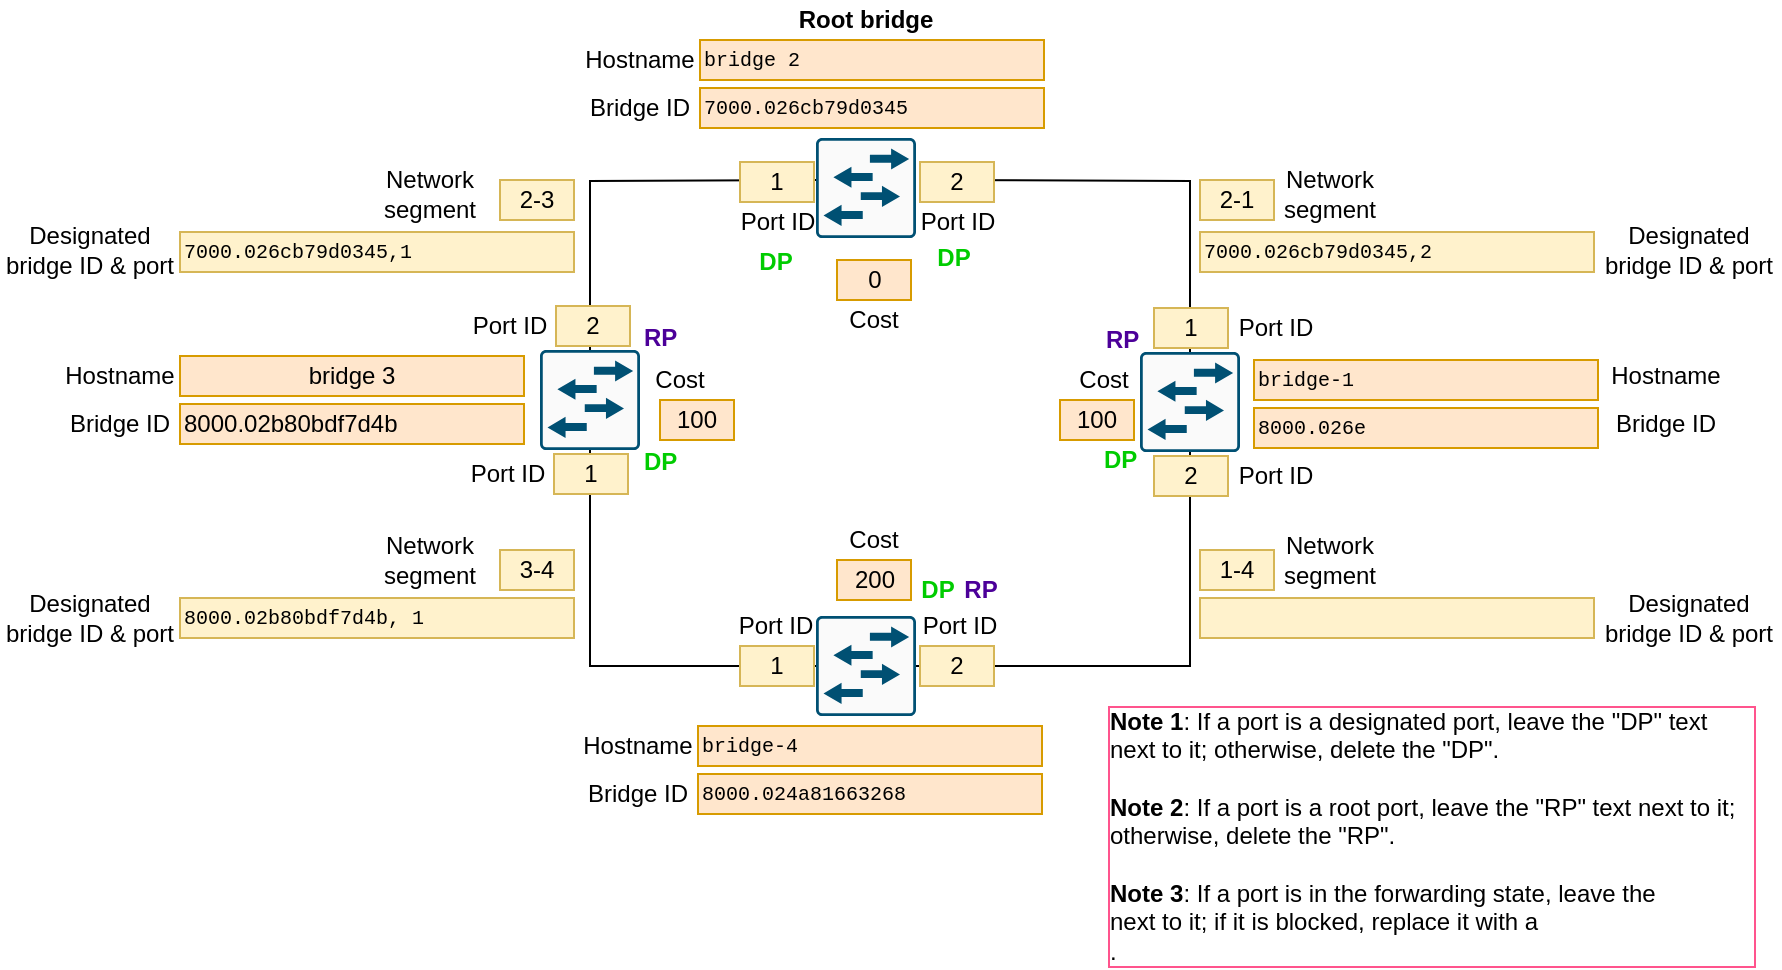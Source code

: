 <mxfile version="20.3.7" type="github">
  <diagram id="_aQSk68fNOLD1SiQQVQj" name="Page-1">
    <mxGraphModel dx="770" dy="573" grid="1" gridSize="10" guides="0" tooltips="1" connect="0" arrows="0" fold="1" page="1" pageScale="1" pageWidth="900" pageHeight="500" math="0" shadow="0">
      <root>
        <mxCell id="0" />
        <mxCell id="1" parent="0" />
        <mxCell id="P1x7vm0chefwzOuEZskG-180" value="&lt;span style=&quot;font-size: 12px&quot;&gt;&lt;b style=&quot;font-size: 12px&quot;&gt;Note 1&lt;/b&gt;: If a port is a designated port, leave the &quot;DP&quot; text next to it; otherwise, delete the &quot;DP&quot;.&lt;br style=&quot;font-size: 12px&quot;&gt;&lt;/span&gt;&lt;br style=&quot;font-size: 12px&quot;&gt;&lt;span style=&quot;font-size: 12px&quot;&gt;&lt;b style=&quot;font-size: 12px&quot;&gt;Note 2&lt;/b&gt;: If a port is a root port, leave the &quot;RP&quot; text next to it; otherwise, delete the &quot;RP&quot;.&lt;br style=&quot;font-size: 12px&quot;&gt;&lt;/span&gt;&lt;br style=&quot;font-size: 12px&quot;&gt;&lt;b style=&quot;font-size: 12px&quot;&gt;Note 3&lt;/b&gt;: If a port is in the forwarding state, leave the&lt;br style=&quot;font-size: 12px&quot;&gt;next to it; if it is blocked, replace it with a&amp;nbsp;&lt;br style=&quot;font-size: 12px&quot;&gt;." style="text;html=1;strokeColor=none;fillColor=none;align=left;verticalAlign=middle;whiteSpace=wrap;rounded=0;fontSize=12;labelBorderColor=#FF548D;spacingTop=2;spacingBottom=2;spacingRight=2;spacingLeft=2;" parent="1" vertex="1">
          <mxGeometry x="558" y="383" width="330" height="90" as="geometry" />
        </mxCell>
        <mxCell id="P1x7vm0chefwzOuEZskG-14" style="edgeStyle=orthogonalEdgeStyle;rounded=0;orthogonalLoop=1;jettySize=auto;html=1;exitX=0;exitY=0.5;exitDx=0;exitDy=0;exitPerimeter=0;entryX=0.5;entryY=0;entryDx=0;entryDy=0;entryPerimeter=0;endArrow=none;endFill=0;" parent="1" target="P1x7vm0chefwzOuEZskG-3" edge="1">
          <mxGeometry relative="1" as="geometry">
            <mxPoint x="418" y="100" as="sourcePoint" />
          </mxGeometry>
        </mxCell>
        <mxCell id="P1x7vm0chefwzOuEZskG-15" style="edgeStyle=orthogonalEdgeStyle;rounded=0;orthogonalLoop=1;jettySize=auto;html=1;exitX=1;exitY=0.5;exitDx=0;exitDy=0;exitPerimeter=0;entryX=0.5;entryY=0;entryDx=0;entryDy=0;entryPerimeter=0;endArrow=none;endFill=0;" parent="1" target="P1x7vm0chefwzOuEZskG-4" edge="1">
          <mxGeometry relative="1" as="geometry">
            <mxPoint x="468" y="100" as="sourcePoint" />
          </mxGeometry>
        </mxCell>
        <mxCell id="P1x7vm0chefwzOuEZskG-2" value="" style="points=[[0.015,0.015,0],[0.985,0.015,0],[0.985,0.985,0],[0.015,0.985,0],[0.25,0,0],[0.5,0,0],[0.75,0,0],[1,0.25,0],[1,0.5,0],[1,0.75,0],[0.75,1,0],[0.5,1,0],[0.25,1,0],[0,0.75,0],[0,0.5,0],[0,0.25,0]];verticalLabelPosition=bottom;html=1;verticalAlign=top;aspect=fixed;align=center;pointerEvents=1;shape=mxgraph.cisco19.rect;prIcon=l2_switch;fillColor=#FAFAFA;strokeColor=#005073;" parent="1" vertex="1">
          <mxGeometry x="416" y="79" width="50" height="50" as="geometry" />
        </mxCell>
        <mxCell id="P1x7vm0chefwzOuEZskG-16" style="edgeStyle=orthogonalEdgeStyle;rounded=0;orthogonalLoop=1;jettySize=auto;html=1;exitX=0.5;exitY=1;exitDx=0;exitDy=0;exitPerimeter=0;entryX=0;entryY=0.5;entryDx=0;entryDy=0;entryPerimeter=0;endArrow=none;endFill=0;" parent="1" source="P1x7vm0chefwzOuEZskG-3" target="P1x7vm0chefwzOuEZskG-5" edge="1">
          <mxGeometry relative="1" as="geometry" />
        </mxCell>
        <mxCell id="P1x7vm0chefwzOuEZskG-3" value="" style="points=[[0.015,0.015,0],[0.985,0.015,0],[0.985,0.985,0],[0.015,0.985,0],[0.25,0,0],[0.5,0,0],[0.75,0,0],[1,0.25,0],[1,0.5,0],[1,0.75,0],[0.75,1,0],[0.5,1,0],[0.25,1,0],[0,0.75,0],[0,0.5,0],[0,0.25,0]];verticalLabelPosition=bottom;html=1;verticalAlign=top;aspect=fixed;align=center;pointerEvents=1;shape=mxgraph.cisco19.rect;prIcon=l2_switch;fillColor=#FAFAFA;strokeColor=#005073;" parent="1" vertex="1">
          <mxGeometry x="278" y="185" width="50" height="50" as="geometry" />
        </mxCell>
        <mxCell id="P1x7vm0chefwzOuEZskG-17" style="edgeStyle=orthogonalEdgeStyle;rounded=0;orthogonalLoop=1;jettySize=auto;html=1;exitX=0.5;exitY=1;exitDx=0;exitDy=0;exitPerimeter=0;entryX=1;entryY=0.5;entryDx=0;entryDy=0;entryPerimeter=0;endArrow=none;endFill=0;" parent="1" source="P1x7vm0chefwzOuEZskG-4" target="P1x7vm0chefwzOuEZskG-5" edge="1">
          <mxGeometry relative="1" as="geometry" />
        </mxCell>
        <mxCell id="P1x7vm0chefwzOuEZskG-4" value="" style="points=[[0.015,0.015,0],[0.985,0.015,0],[0.985,0.985,0],[0.015,0.985,0],[0.25,0,0],[0.5,0,0],[0.75,0,0],[1,0.25,0],[1,0.5,0],[1,0.75,0],[0.75,1,0],[0.5,1,0],[0.25,1,0],[0,0.75,0],[0,0.5,0],[0,0.25,0]];verticalLabelPosition=bottom;html=1;verticalAlign=top;aspect=fixed;align=center;pointerEvents=1;shape=mxgraph.cisco19.rect;prIcon=l2_switch;fillColor=#FAFAFA;strokeColor=#005073;" parent="1" vertex="1">
          <mxGeometry x="578" y="186" width="50" height="50" as="geometry" />
        </mxCell>
        <mxCell id="P1x7vm0chefwzOuEZskG-5" value="" style="points=[[0.015,0.015,0],[0.985,0.015,0],[0.985,0.985,0],[0.015,0.985,0],[0.25,0,0],[0.5,0,0],[0.75,0,0],[1,0.25,0],[1,0.5,0],[1,0.75,0],[0.75,1,0],[0.5,1,0],[0.25,1,0],[0,0.75,0],[0,0.5,0],[0,0.25,0]];verticalLabelPosition=bottom;html=1;verticalAlign=top;aspect=fixed;align=center;pointerEvents=1;shape=mxgraph.cisco19.rect;prIcon=l2_switch;fillColor=#FAFAFA;strokeColor=#005073;" parent="1" vertex="1">
          <mxGeometry x="416" y="318" width="50" height="50" as="geometry" />
        </mxCell>
        <mxCell id="P1x7vm0chefwzOuEZskG-12" value="Root bridge" style="text;html=1;align=center;verticalAlign=middle;whiteSpace=wrap;rounded=0;fontStyle=1;" parent="1" vertex="1">
          <mxGeometry x="381" y="10" width="120" height="20" as="geometry" />
        </mxCell>
        <mxCell id="P1x7vm0chefwzOuEZskG-50" value="Port ID" style="text;html=1;strokeColor=none;fillColor=none;align=center;verticalAlign=middle;whiteSpace=wrap;rounded=0;" parent="1" vertex="1">
          <mxGeometry x="377" y="111" width="40" height="20" as="geometry" />
        </mxCell>
        <mxCell id="P1x7vm0chefwzOuEZskG-51" value="1" style="rounded=0;whiteSpace=wrap;html=1;fillColor=#fff2cc;strokeColor=#d6b656;" parent="1" vertex="1">
          <mxGeometry x="378" y="91" width="37" height="20" as="geometry" />
        </mxCell>
        <mxCell id="P1x7vm0chefwzOuEZskG-54" value="Port ID" style="text;html=1;strokeColor=none;fillColor=none;align=center;verticalAlign=middle;whiteSpace=wrap;rounded=0;" parent="1" vertex="1">
          <mxGeometry x="626" y="164" width="40" height="20" as="geometry" />
        </mxCell>
        <mxCell id="P1x7vm0chefwzOuEZskG-55" value="1" style="rounded=0;whiteSpace=wrap;html=1;fillColor=#fff2cc;strokeColor=#d6b656;" parent="1" vertex="1">
          <mxGeometry x="585" y="164" width="37" height="20" as="geometry" />
        </mxCell>
        <mxCell id="P1x7vm0chefwzOuEZskG-56" value="Port ID" style="text;html=1;strokeColor=none;fillColor=none;align=center;verticalAlign=middle;whiteSpace=wrap;rounded=0;" parent="1" vertex="1">
          <mxGeometry x="626" y="238" width="40" height="20" as="geometry" />
        </mxCell>
        <mxCell id="P1x7vm0chefwzOuEZskG-57" value="2" style="rounded=0;whiteSpace=wrap;html=1;fillColor=#fff2cc;strokeColor=#d6b656;" parent="1" vertex="1">
          <mxGeometry x="585" y="238" width="37" height="20" as="geometry" />
        </mxCell>
        <mxCell id="P1x7vm0chefwzOuEZskG-62" value="Port ID" style="text;html=1;strokeColor=none;fillColor=none;align=center;verticalAlign=middle;whiteSpace=wrap;rounded=0;" parent="1" vertex="1">
          <mxGeometry x="242" y="237" width="40" height="20" as="geometry" />
        </mxCell>
        <mxCell id="P1x7vm0chefwzOuEZskG-63" value="1" style="rounded=0;whiteSpace=wrap;html=1;fillColor=#fff2cc;strokeColor=#d6b656;" parent="1" vertex="1">
          <mxGeometry x="285" y="237" width="37" height="20" as="geometry" />
        </mxCell>
        <mxCell id="P1x7vm0chefwzOuEZskG-64" value="Port ID" style="text;html=1;strokeColor=none;fillColor=none;align=center;verticalAlign=middle;whiteSpace=wrap;rounded=0;" parent="1" vertex="1">
          <mxGeometry x="243" y="163" width="40" height="20" as="geometry" />
        </mxCell>
        <mxCell id="P1x7vm0chefwzOuEZskG-65" value="2" style="rounded=0;whiteSpace=wrap;html=1;fillColor=#fff2cc;strokeColor=#d6b656;" parent="1" vertex="1">
          <mxGeometry x="286" y="163" width="37" height="20" as="geometry" />
        </mxCell>
        <mxCell id="P1x7vm0chefwzOuEZskG-66" value="&lt;font&gt;DP&lt;/font&gt;" style="text;html=1;strokeColor=none;fillColor=none;align=center;verticalAlign=middle;whiteSpace=wrap;rounded=0;labelBackgroundColor=#ffffff;fontColor=#00CC00;fontStyle=1" parent="1" vertex="1">
          <mxGeometry x="386" y="131" width="20" height="20" as="geometry" />
        </mxCell>
        <mxCell id="P1x7vm0chefwzOuEZskG-67" value="Port ID" style="text;html=1;strokeColor=none;fillColor=none;align=center;verticalAlign=middle;whiteSpace=wrap;rounded=0;" parent="1" vertex="1">
          <mxGeometry x="467" y="111" width="40" height="20" as="geometry" />
        </mxCell>
        <mxCell id="P1x7vm0chefwzOuEZskG-68" value="2" style="rounded=0;whiteSpace=wrap;html=1;fillColor=#fff2cc;strokeColor=#d6b656;" parent="1" vertex="1">
          <mxGeometry x="468" y="91" width="37" height="20" as="geometry" />
        </mxCell>
        <mxCell id="P1x7vm0chefwzOuEZskG-76" value="1" style="rounded=0;whiteSpace=wrap;html=1;fillColor=#fff2cc;strokeColor=#d6b656;" parent="1" vertex="1">
          <mxGeometry x="378" y="333" width="37" height="20" as="geometry" />
        </mxCell>
        <mxCell id="P1x7vm0chefwzOuEZskG-77" value="2" style="rounded=0;whiteSpace=wrap;html=1;fillColor=#fff2cc;strokeColor=#d6b656;" parent="1" vertex="1">
          <mxGeometry x="468" y="333" width="37" height="20" as="geometry" />
        </mxCell>
        <mxCell id="P1x7vm0chefwzOuEZskG-78" value="Port ID" style="text;html=1;strokeColor=none;fillColor=none;align=center;verticalAlign=middle;whiteSpace=wrap;rounded=0;" parent="1" vertex="1">
          <mxGeometry x="376" y="313" width="40" height="20" as="geometry" />
        </mxCell>
        <mxCell id="P1x7vm0chefwzOuEZskG-79" value="Port ID" style="text;html=1;strokeColor=none;fillColor=none;align=center;verticalAlign=middle;whiteSpace=wrap;rounded=0;" parent="1" vertex="1">
          <mxGeometry x="468" y="313" width="40" height="20" as="geometry" />
        </mxCell>
        <mxCell id="P1x7vm0chefwzOuEZskG-31" value="Hostname" style="text;html=1;strokeColor=none;fillColor=none;align=center;verticalAlign=middle;whiteSpace=wrap;rounded=0;" parent="1" vertex="1">
          <mxGeometry x="811" y="188" width="60" height="20" as="geometry" />
        </mxCell>
        <mxCell id="P1x7vm0chefwzOuEZskG-32" value="Bridge ID" style="text;html=1;strokeColor=none;fillColor=none;align=center;verticalAlign=middle;whiteSpace=wrap;rounded=0;" parent="1" vertex="1">
          <mxGeometry x="811" y="212" width="60" height="20" as="geometry" />
        </mxCell>
        <mxCell id="P1x7vm0chefwzOuEZskG-93" value="&lt;font&gt;DP&lt;/font&gt;" style="text;html=1;strokeColor=none;fillColor=none;align=center;verticalAlign=middle;whiteSpace=wrap;rounded=0;labelBackgroundColor=#ffffff;fontColor=#00CC00;fontStyle=1" parent="1" vertex="1">
          <mxGeometry x="475" y="129" width="20" height="20" as="geometry" />
        </mxCell>
        <mxCell id="P1x7vm0chefwzOuEZskG-99" value="&lt;font&gt;DP&lt;/font&gt;" style="text;html=1;strokeColor=none;fillColor=none;align=center;verticalAlign=middle;whiteSpace=wrap;rounded=0;labelBackgroundColor=#ffffff;fontColor=#00CC00;fontStyle=1" parent="1" vertex="1">
          <mxGeometry x="467" y="295" width="20" height="20" as="geometry" />
        </mxCell>
        <mxCell id="P1x7vm0chefwzOuEZskG-100" value="&lt;font&gt;RP&lt;/font&gt;" style="text;html=1;strokeColor=none;fillColor=none;align=center;verticalAlign=middle;whiteSpace=wrap;rounded=0;labelBorderColor=none;fontColor=#4C0099;fontStyle=1" parent="1" vertex="1">
          <mxGeometry x="486" y="295" width="25" height="20" as="geometry" />
        </mxCell>
        <mxCell id="P1x7vm0chefwzOuEZskG-103" value="&lt;font&gt;RP&lt;/font&gt;" style="text;html=1;strokeColor=none;fillColor=none;align=left;verticalAlign=middle;whiteSpace=wrap;rounded=0;labelBorderColor=none;fontColor=#4C0099;fontStyle=1" parent="1" vertex="1">
          <mxGeometry x="328" y="169" width="25" height="20" as="geometry" />
        </mxCell>
        <mxCell id="P1x7vm0chefwzOuEZskG-106" value="&lt;font&gt;DP&lt;/font&gt;" style="text;html=1;strokeColor=none;fillColor=none;align=left;verticalAlign=middle;whiteSpace=wrap;rounded=0;labelBackgroundColor=#ffffff;fontStyle=1;fontColor=#00CC00;" parent="1" vertex="1">
          <mxGeometry x="328" y="231" width="20" height="20" as="geometry" />
        </mxCell>
        <mxCell id="P1x7vm0chefwzOuEZskG-108" value="&lt;font&gt;DP&lt;/font&gt;" style="text;html=1;strokeColor=none;fillColor=none;align=left;verticalAlign=middle;whiteSpace=wrap;rounded=0;labelBackgroundColor=#ffffff;fontColor=#00CC00;fontStyle=1" parent="1" vertex="1">
          <mxGeometry x="558" y="230" width="20" height="20" as="geometry" />
        </mxCell>
        <mxCell id="P1x7vm0chefwzOuEZskG-109" value="&lt;font&gt;RP&lt;/font&gt;" style="text;html=1;strokeColor=none;fillColor=none;align=left;verticalAlign=middle;whiteSpace=wrap;rounded=0;labelBorderColor=none;fontColor=#4C0099;fontStyle=1" parent="1" vertex="1">
          <mxGeometry x="559" y="170" width="25" height="20" as="geometry" />
        </mxCell>
        <mxCell id="P1x7vm0chefwzOuEZskG-111" value="bridge 2" style="rounded=0;whiteSpace=wrap;html=1;fillColor=#ffe6cc;strokeColor=#d79b00;fontFamily=Courier New;fontSize=10;align=left;" parent="1" vertex="1">
          <mxGeometry x="358" y="30" width="172" height="20" as="geometry" />
        </mxCell>
        <mxCell id="P1x7vm0chefwzOuEZskG-112" value="7000.026cb79d0345" style="rounded=0;whiteSpace=wrap;html=1;fillColor=#ffe6cc;strokeColor=#d79b00;fontFamily=Courier New;fontSize=10;align=left;" parent="1" vertex="1">
          <mxGeometry x="358" y="54" width="172" height="20" as="geometry" />
        </mxCell>
        <mxCell id="P1x7vm0chefwzOuEZskG-113" value="Hostname" style="text;html=1;strokeColor=none;fillColor=none;align=center;verticalAlign=middle;whiteSpace=wrap;rounded=0;" parent="1" vertex="1">
          <mxGeometry x="298" y="30" width="60" height="20" as="geometry" />
        </mxCell>
        <mxCell id="P1x7vm0chefwzOuEZskG-114" value="Bridge ID" style="text;html=1;strokeColor=none;fillColor=none;align=center;verticalAlign=middle;whiteSpace=wrap;rounded=0;" parent="1" vertex="1">
          <mxGeometry x="298" y="54" width="60" height="20" as="geometry" />
        </mxCell>
        <mxCell id="P1x7vm0chefwzOuEZskG-115" value="bridge-4" style="rounded=0;whiteSpace=wrap;html=1;fillColor=#ffe6cc;strokeColor=#d79b00;fontSize=10;align=left;fontFamily=Courier New;" parent="1" vertex="1">
          <mxGeometry x="357" y="373" width="172" height="20" as="geometry" />
        </mxCell>
        <mxCell id="P1x7vm0chefwzOuEZskG-116" value="8000.024a81663268" style="rounded=0;whiteSpace=wrap;html=1;fillColor=#ffe6cc;strokeColor=#d79b00;fontFamily=Courier New;align=left;fontSize=10;" parent="1" vertex="1">
          <mxGeometry x="357" y="397" width="172" height="20" as="geometry" />
        </mxCell>
        <mxCell id="P1x7vm0chefwzOuEZskG-117" value="Hostname" style="text;html=1;strokeColor=none;fillColor=none;align=center;verticalAlign=middle;whiteSpace=wrap;rounded=0;" parent="1" vertex="1">
          <mxGeometry x="297" y="373" width="60" height="20" as="geometry" />
        </mxCell>
        <mxCell id="P1x7vm0chefwzOuEZskG-118" value="Bridge ID" style="text;html=1;strokeColor=none;fillColor=none;align=center;verticalAlign=middle;whiteSpace=wrap;rounded=0;" parent="1" vertex="1">
          <mxGeometry x="297" y="397" width="60" height="20" as="geometry" />
        </mxCell>
        <mxCell id="P1x7vm0chefwzOuEZskG-119" value="bridge-1" style="rounded=0;whiteSpace=wrap;html=1;fillColor=#ffe6cc;strokeColor=#d79b00;align=left;fontSize=10;fontFamily=Courier New;" parent="1" vertex="1">
          <mxGeometry x="635" y="190" width="172" height="20" as="geometry" />
        </mxCell>
        <mxCell id="P1x7vm0chefwzOuEZskG-120" value="8000.026e" style="rounded=0;whiteSpace=wrap;html=1;fillColor=#ffe6cc;strokeColor=#d79b00;align=left;fontFamily=Courier New;fontSize=10;" parent="1" vertex="1">
          <mxGeometry x="635" y="214" width="172" height="20" as="geometry" />
        </mxCell>
        <mxCell id="P1x7vm0chefwzOuEZskG-121" value="2-3" style="rounded=0;whiteSpace=wrap;html=1;fillColor=#fff2cc;strokeColor=#d6b656;" parent="1" vertex="1">
          <mxGeometry x="258" y="100.0" width="37" height="20" as="geometry" />
        </mxCell>
        <mxCell id="P1x7vm0chefwzOuEZskG-124" value="Network segment" style="text;html=1;strokeColor=none;fillColor=none;align=center;verticalAlign=middle;whiteSpace=wrap;rounded=0;" parent="1" vertex="1">
          <mxGeometry x="198" y="97" width="50" height="20" as="geometry" />
        </mxCell>
        <mxCell id="P1x7vm0chefwzOuEZskG-128" value="Network segment" style="text;html=1;strokeColor=none;fillColor=none;align=center;verticalAlign=middle;whiteSpace=wrap;rounded=0;" parent="1" vertex="1">
          <mxGeometry x="653" y="97.0" width="40" height="20" as="geometry" />
        </mxCell>
        <mxCell id="P1x7vm0chefwzOuEZskG-130" value="Network segment" style="text;html=1;strokeColor=none;fillColor=none;align=center;verticalAlign=middle;whiteSpace=wrap;rounded=0;" parent="1" vertex="1">
          <mxGeometry x="653" y="280" width="40" height="20" as="geometry" />
        </mxCell>
        <mxCell id="P1x7vm0chefwzOuEZskG-25" value="bridge 3" style="rounded=0;whiteSpace=wrap;html=1;fillColor=#ffe6cc;strokeColor=#d79b00;" parent="1" vertex="1">
          <mxGeometry x="98" y="188" width="172" height="20" as="geometry" />
        </mxCell>
        <mxCell id="P1x7vm0chefwzOuEZskG-26" value="&lt;span style=&quot;font-family: Helvetica; font-size: 12px; text-align: center;&quot;&gt;8000.02b80bdf7d4b&lt;/span&gt;" style="rounded=0;whiteSpace=wrap;html=1;fillColor=#ffe6cc;strokeColor=#d79b00;fontFamily=Courier New;fontSize=10;align=left;" parent="1" vertex="1">
          <mxGeometry x="98" y="212" width="172" height="20" as="geometry" />
        </mxCell>
        <mxCell id="P1x7vm0chefwzOuEZskG-27" value="Hostname" style="text;html=1;strokeColor=none;fillColor=none;align=center;verticalAlign=middle;whiteSpace=wrap;rounded=0;" parent="1" vertex="1">
          <mxGeometry x="38" y="188" width="60" height="20" as="geometry" />
        </mxCell>
        <mxCell id="P1x7vm0chefwzOuEZskG-28" value="Bridge ID" style="text;html=1;strokeColor=none;fillColor=none;align=center;verticalAlign=middle;whiteSpace=wrap;rounded=0;" parent="1" vertex="1">
          <mxGeometry x="38" y="212" width="60" height="20" as="geometry" />
        </mxCell>
        <mxCell id="P1x7vm0chefwzOuEZskG-134" value="7000.026cb79d0345,1" style="rounded=0;whiteSpace=wrap;html=1;fillColor=#fff2cc;strokeColor=#d6b656;fontFamily=Courier New;fontSize=10;align=left;" parent="1" vertex="1">
          <mxGeometry x="98" y="126" width="197" height="20" as="geometry" />
        </mxCell>
        <mxCell id="P1x7vm0chefwzOuEZskG-135" value="Designated bridge ID &amp;amp; port" style="text;html=1;strokeColor=none;fillColor=none;align=center;verticalAlign=middle;whiteSpace=wrap;rounded=0;" parent="1" vertex="1">
          <mxGeometry x="8" y="125" width="90" height="20" as="geometry" />
        </mxCell>
        <mxCell id="P1x7vm0chefwzOuEZskG-136" value="3-4" style="rounded=0;whiteSpace=wrap;html=1;fillColor=#fff2cc;strokeColor=#d6b656;" parent="1" vertex="1">
          <mxGeometry x="258" y="285" width="37" height="20" as="geometry" />
        </mxCell>
        <mxCell id="P1x7vm0chefwzOuEZskG-137" value="Network segment" style="text;html=1;strokeColor=none;fillColor=none;align=center;verticalAlign=middle;whiteSpace=wrap;rounded=0;" parent="1" vertex="1">
          <mxGeometry x="198" y="280" width="50" height="20" as="geometry" />
        </mxCell>
        <mxCell id="P1x7vm0chefwzOuEZskG-138" value="8000.02b80bdf7d4b, 1" style="rounded=0;whiteSpace=wrap;html=1;fillColor=#fff2cc;strokeColor=#d6b656;fontFamily=Courier New;fontSize=10;align=left;" parent="1" vertex="1">
          <mxGeometry x="98" y="309" width="197" height="20" as="geometry" />
        </mxCell>
        <mxCell id="P1x7vm0chefwzOuEZskG-139" value="Designated bridge ID &amp;amp; port" style="text;html=1;strokeColor=none;fillColor=none;align=center;verticalAlign=middle;whiteSpace=wrap;rounded=0;" parent="1" vertex="1">
          <mxGeometry x="8" y="309" width="90" height="20" as="geometry" />
        </mxCell>
        <mxCell id="P1x7vm0chefwzOuEZskG-140" value="1-4" style="rounded=0;whiteSpace=wrap;html=1;fillColor=#fff2cc;strokeColor=#d6b656;" parent="1" vertex="1">
          <mxGeometry x="608" y="285" width="37" height="20" as="geometry" />
        </mxCell>
        <mxCell id="P1x7vm0chefwzOuEZskG-141" value="2-1" style="rounded=0;whiteSpace=wrap;html=1;fillColor=#fff2cc;strokeColor=#d6b656;" parent="1" vertex="1">
          <mxGeometry x="608" y="100" width="37" height="20" as="geometry" />
        </mxCell>
        <mxCell id="P1x7vm0chefwzOuEZskG-142" value="" style="rounded=0;whiteSpace=wrap;html=1;fillColor=#fff2cc;strokeColor=#d6b656;fontFamily=Courier New;fontSize=10;align=left;" parent="1" vertex="1">
          <mxGeometry x="608" y="309" width="197" height="20" as="geometry" />
        </mxCell>
        <mxCell id="P1x7vm0chefwzOuEZskG-143" value="7000.026cb79d0345,2" style="rounded=0;whiteSpace=wrap;html=1;fillColor=#fff2cc;strokeColor=#d6b656;fontFamily=Courier New;fontSize=10;align=left;" parent="1" vertex="1">
          <mxGeometry x="608" y="126.0" width="197" height="20" as="geometry" />
        </mxCell>
        <mxCell id="P1x7vm0chefwzOuEZskG-144" value="Designated bridge ID &amp;amp; port" style="text;html=1;strokeColor=none;fillColor=none;align=center;verticalAlign=middle;whiteSpace=wrap;rounded=0;" parent="1" vertex="1">
          <mxGeometry x="807" y="125" width="91" height="20" as="geometry" />
        </mxCell>
        <mxCell id="P1x7vm0chefwzOuEZskG-145" value="Designated bridge ID &amp;amp; port" style="text;html=1;strokeColor=none;fillColor=none;align=center;verticalAlign=middle;whiteSpace=wrap;rounded=0;" parent="1" vertex="1">
          <mxGeometry x="807" y="309" width="91" height="20" as="geometry" />
        </mxCell>
        <mxCell id="P1x7vm0chefwzOuEZskG-146" value="Cost" style="text;html=1;strokeColor=none;fillColor=none;align=center;verticalAlign=middle;whiteSpace=wrap;rounded=0;" parent="1" vertex="1">
          <mxGeometry x="328" y="190" width="40" height="20" as="geometry" />
        </mxCell>
        <mxCell id="P1x7vm0chefwzOuEZskG-149" value="Cost" style="text;html=1;strokeColor=none;fillColor=none;align=center;verticalAlign=middle;whiteSpace=wrap;rounded=0;" parent="1" vertex="1">
          <mxGeometry x="425" y="270" width="40" height="20" as="geometry" />
        </mxCell>
        <mxCell id="P1x7vm0chefwzOuEZskG-150" value="200" style="rounded=0;whiteSpace=wrap;html=1;fillColor=#ffe6cc;strokeColor=#d79b00;" parent="1" vertex="1">
          <mxGeometry x="426.5" y="290" width="37" height="20" as="geometry" />
        </mxCell>
        <mxCell id="P1x7vm0chefwzOuEZskG-151" value="0" style="rounded=0;whiteSpace=wrap;html=1;fillColor=#ffe6cc;strokeColor=#d79b00;" parent="1" vertex="1">
          <mxGeometry x="426.5" y="140" width="37" height="20" as="geometry" />
        </mxCell>
        <mxCell id="P1x7vm0chefwzOuEZskG-152" value="Cost" style="text;html=1;strokeColor=none;fillColor=none;align=center;verticalAlign=middle;whiteSpace=wrap;rounded=0;" parent="1" vertex="1">
          <mxGeometry x="425" y="160" width="40" height="20" as="geometry" />
        </mxCell>
        <mxCell id="P1x7vm0chefwzOuEZskG-153" value="100" style="rounded=0;whiteSpace=wrap;html=1;fillColor=#ffe6cc;strokeColor=#d79b00;" parent="1" vertex="1">
          <mxGeometry x="338" y="210" width="37" height="20" as="geometry" />
        </mxCell>
        <mxCell id="P1x7vm0chefwzOuEZskG-154" value="Cost" style="text;html=1;strokeColor=none;fillColor=none;align=center;verticalAlign=middle;whiteSpace=wrap;rounded=0;" parent="1" vertex="1">
          <mxGeometry x="540" y="190" width="40" height="20" as="geometry" />
        </mxCell>
        <mxCell id="P1x7vm0chefwzOuEZskG-155" value="100" style="rounded=0;whiteSpace=wrap;html=1;fillColor=#ffe6cc;strokeColor=#d79b00;" parent="1" vertex="1">
          <mxGeometry x="538" y="210" width="37" height="20" as="geometry" />
        </mxCell>
        <mxCell id="P1x7vm0chefwzOuEZskG-159" value="" style="shape=image;html=1;verticalAlign=top;verticalLabelPosition=bottom;labelBackgroundColor=#ffffff;imageAspect=0;aspect=fixed;image=https://cdn1.iconfinder.com/data/icons/ui-navigation-1/152/close-128.png;strokeColor=#005073;fillColor=#CCFFE6;fontFamily=Courier New;fontSize=10;fontColor=#000000;align=left;" parent="1" vertex="1">
          <mxGeometry x="780" y="463" width="18" height="18" as="geometry" />
        </mxCell>
        <mxCell id="P1x7vm0chefwzOuEZskG-167" value="" style="shape=image;html=1;verticalAlign=top;verticalLabelPosition=bottom;labelBackgroundColor=#ffffff;imageAspect=0;aspect=fixed;image=https://cdn2.iconfinder.com/data/icons/greenline/512/check-128.png;strokeColor=#005073;fillColor=#CCFFE6;fontFamily=Courier New;fontSize=10;fontColor=#000000;align=left;" parent="1" vertex="1">
          <mxGeometry x="508" y="320" width="20" height="20" as="geometry" />
        </mxCell>
        <mxCell id="P1x7vm0chefwzOuEZskG-171" value="" style="shape=image;html=1;verticalAlign=top;verticalLabelPosition=bottom;labelBackgroundColor=#ffffff;imageAspect=0;aspect=fixed;image=https://cdn2.iconfinder.com/data/icons/greenline/512/check-128.png;strokeColor=#005073;fillColor=#CCFFE6;fontFamily=Courier New;fontSize=10;fontColor=#000000;align=left;" parent="1" vertex="1">
          <mxGeometry x="308" y="260" width="20" height="20" as="geometry" />
        </mxCell>
        <mxCell id="P1x7vm0chefwzOuEZskG-172" value="" style="shape=image;html=1;verticalAlign=top;verticalLabelPosition=bottom;labelBackgroundColor=#ffffff;imageAspect=0;aspect=fixed;image=https://cdn2.iconfinder.com/data/icons/greenline/512/check-128.png;strokeColor=#005073;fillColor=#CCFFE6;fontFamily=Courier New;fontSize=10;fontColor=#000000;align=left;" parent="1" vertex="1">
          <mxGeometry x="578" y="260" width="20" height="20" as="geometry" />
        </mxCell>
        <mxCell id="P1x7vm0chefwzOuEZskG-173" value="" style="shape=image;html=1;verticalAlign=top;verticalLabelPosition=bottom;labelBackgroundColor=#ffffff;imageAspect=0;aspect=fixed;image=https://cdn2.iconfinder.com/data/icons/greenline/512/check-128.png;strokeColor=#005073;fillColor=#CCFFE6;fontFamily=Courier New;fontSize=10;fontColor=#000000;align=left;" parent="1" vertex="1">
          <mxGeometry x="578" y="140" width="20" height="20" as="geometry" />
        </mxCell>
        <mxCell id="P1x7vm0chefwzOuEZskG-174" value="" style="shape=image;html=1;verticalAlign=top;verticalLabelPosition=bottom;labelBackgroundColor=#ffffff;imageAspect=0;aspect=fixed;image=https://cdn2.iconfinder.com/data/icons/greenline/512/check-128.png;strokeColor=#005073;fillColor=#CCFFE6;fontFamily=Courier New;fontSize=10;fontColor=#000000;align=left;" parent="1" vertex="1">
          <mxGeometry x="308" y="140" width="20" height="20" as="geometry" />
        </mxCell>
        <mxCell id="P1x7vm0chefwzOuEZskG-176" value="" style="shape=image;html=1;verticalAlign=top;verticalLabelPosition=bottom;labelBackgroundColor=#ffffff;imageAspect=0;aspect=fixed;image=https://cdn2.iconfinder.com/data/icons/greenline/512/check-128.png;strokeColor=#005073;fillColor=#CCFFE6;fontFamily=Courier New;fontSize=10;fontColor=#000000;align=left;" parent="1" vertex="1">
          <mxGeometry x="508" y="103" width="20" height="20" as="geometry" />
        </mxCell>
        <mxCell id="P1x7vm0chefwzOuEZskG-177" value="" style="shape=image;html=1;verticalAlign=top;verticalLabelPosition=bottom;labelBackgroundColor=#ffffff;imageAspect=0;aspect=fixed;image=https://cdn2.iconfinder.com/data/icons/greenline/512/check-128.png;strokeColor=#005073;fillColor=#CCFFE6;fontFamily=Courier New;fontSize=10;fontColor=#000000;align=left;" parent="1" vertex="1">
          <mxGeometry x="358" y="103" width="20" height="20" as="geometry" />
        </mxCell>
        <mxCell id="P1x7vm0chefwzOuEZskG-181" value="" style="shape=image;html=1;verticalAlign=top;verticalLabelPosition=bottom;labelBackgroundColor=#ffffff;imageAspect=0;aspect=fixed;image=https://cdn2.iconfinder.com/data/icons/greenline/512/check-128.png;strokeColor=#005073;fillColor=#CCFFE6;fontFamily=Courier New;fontSize=10;fontColor=#000000;align=left;" parent="1" vertex="1">
          <mxGeometry x="838" y="447" width="20" height="20" as="geometry" />
        </mxCell>
        <mxCell id="TJ2ps9Ch07JejQyNEhkn-1" value="" style="shape=image;html=1;verticalAlign=top;verticalLabelPosition=bottom;labelBackgroundColor=#ffffff;imageAspect=0;aspect=fixed;image=https://cdn1.iconfinder.com/data/icons/ui-navigation-1/152/close-128.png;strokeColor=#005073;fillColor=#CCFFE6;fontFamily=Courier New;fontSize=10;fontColor=#000000;align=left;" vertex="1" parent="1">
          <mxGeometry x="350" y="320" width="18" height="18" as="geometry" />
        </mxCell>
      </root>
    </mxGraphModel>
  </diagram>
</mxfile>
